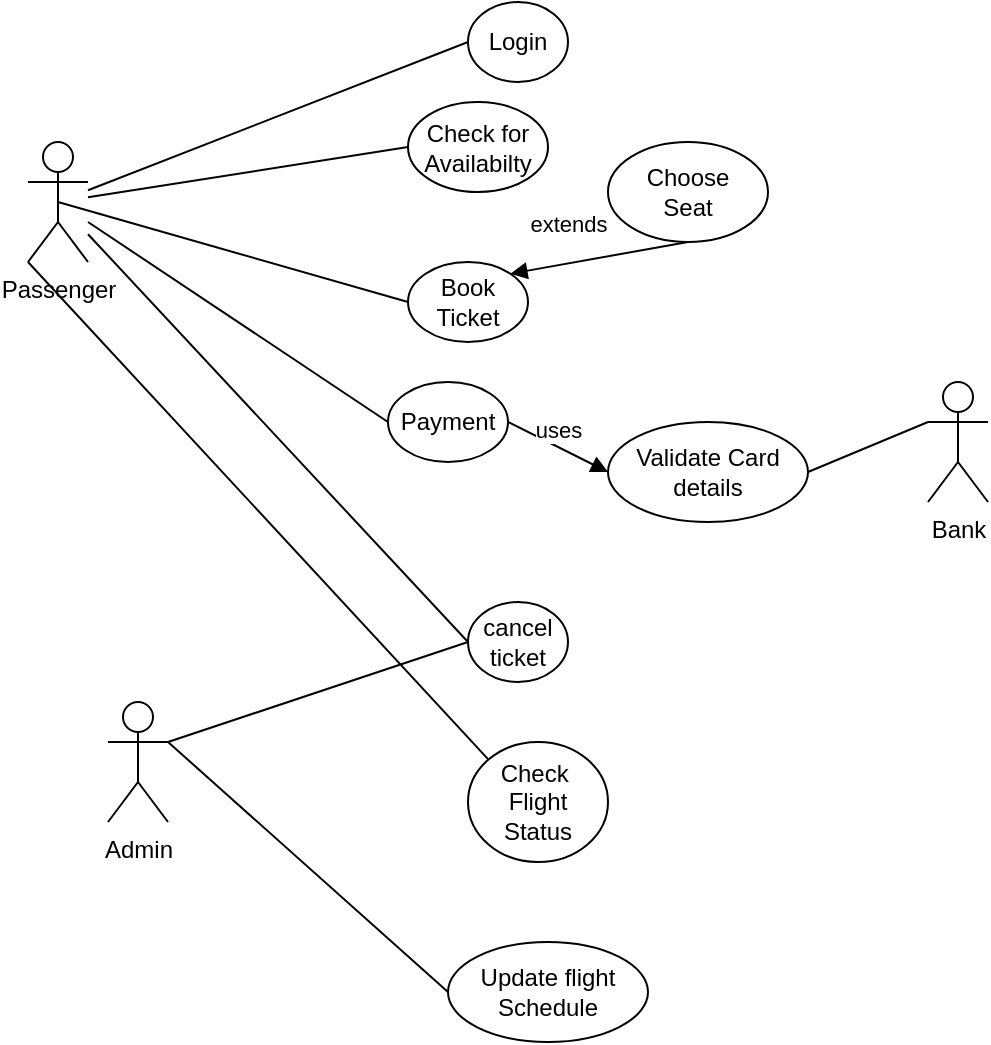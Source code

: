 <mxfile version="12.8.5" pages="5"><diagram id="vde7Nlgvcj9CrM9kPXVV" name="use case"><mxGraphModel dx="1422" dy="794" grid="1" gridSize="10" guides="1" tooltips="1" connect="1" arrows="1" fold="1" page="1" pageScale="1" pageWidth="827" pageHeight="1169" math="0" shadow="0"><root><mxCell id="0"/><mxCell id="1" parent="0"/><mxCell id="q8dJr0uTLW7cSnEn_ntM-1" value="Admin&lt;br&gt;" style="shape=umlActor;verticalLabelPosition=bottom;labelBackgroundColor=#ffffff;verticalAlign=top;html=1;outlineConnect=0;" vertex="1" parent="1"><mxGeometry x="110" y="500" width="30" height="60" as="geometry"/></mxCell><mxCell id="q8dJr0uTLW7cSnEn_ntM-2" value="Passenger" style="shape=umlActor;verticalLabelPosition=bottom;labelBackgroundColor=#ffffff;verticalAlign=top;html=1;outlineConnect=0;" vertex="1" parent="1"><mxGeometry x="70" y="220" width="30" height="60" as="geometry"/></mxCell><mxCell id="q8dJr0uTLW7cSnEn_ntM-3" value="Bank&lt;br&gt;" style="shape=umlActor;verticalLabelPosition=bottom;labelBackgroundColor=#ffffff;verticalAlign=top;html=1;outlineConnect=0;" vertex="1" parent="1"><mxGeometry x="520" y="340" width="30" height="60" as="geometry"/></mxCell><mxCell id="q8dJr0uTLW7cSnEn_ntM-10" value="Check for&lt;br&gt;Availabilty" style="ellipse;whiteSpace=wrap;html=1;" vertex="1" parent="1"><mxGeometry x="260" y="200" width="70" height="45" as="geometry"/></mxCell><mxCell id="q8dJr0uTLW7cSnEn_ntM-11" value="Login" style="ellipse;whiteSpace=wrap;html=1;" vertex="1" parent="1"><mxGeometry x="290" y="150" width="50" height="40" as="geometry"/></mxCell><mxCell id="q8dJr0uTLW7cSnEn_ntM-12" value="Book&lt;br&gt;Ticket" style="ellipse;whiteSpace=wrap;html=1;" vertex="1" parent="1"><mxGeometry x="260" y="280" width="60" height="40" as="geometry"/></mxCell><mxCell id="q8dJr0uTLW7cSnEn_ntM-13" value="Choose&lt;br&gt;Seat" style="ellipse;whiteSpace=wrap;html=1;" vertex="1" parent="1"><mxGeometry x="360" y="220" width="80" height="50" as="geometry"/></mxCell><mxCell id="q8dJr0uTLW7cSnEn_ntM-14" value="Payment" style="ellipse;whiteSpace=wrap;html=1;" vertex="1" parent="1"><mxGeometry x="250" y="340" width="60" height="40" as="geometry"/></mxCell><mxCell id="q8dJr0uTLW7cSnEn_ntM-15" value="Validate Card&lt;br&gt;details" style="ellipse;whiteSpace=wrap;html=1;" vertex="1" parent="1"><mxGeometry x="360" y="360" width="100" height="50" as="geometry"/></mxCell><mxCell id="q8dJr0uTLW7cSnEn_ntM-16" value="&lt;span style=&quot;white-space: normal&quot;&gt;cancel&lt;/span&gt;&lt;br style=&quot;white-space: normal&quot;&gt;&lt;span style=&quot;white-space: normal&quot;&gt;ticket&lt;/span&gt;" style="ellipse;whiteSpace=wrap;html=1;" vertex="1" parent="1"><mxGeometry x="290" y="450" width="50" height="40" as="geometry"/></mxCell><mxCell id="q8dJr0uTLW7cSnEn_ntM-17" value="Check&amp;nbsp;&lt;br&gt;Flight&lt;br&gt;Status" style="ellipse;whiteSpace=wrap;html=1;" vertex="1" parent="1"><mxGeometry x="290" y="520" width="70" height="60" as="geometry"/></mxCell><mxCell id="q8dJr0uTLW7cSnEn_ntM-18" value="Update flight&lt;br&gt;Schedule" style="ellipse;whiteSpace=wrap;html=1;" vertex="1" parent="1"><mxGeometry x="280" y="620" width="100" height="50" as="geometry"/></mxCell><mxCell id="q8dJr0uTLW7cSnEn_ntM-23" value="" style="endArrow=none;html=1;entryX=0;entryY=0.5;entryDx=0;entryDy=0;" edge="1" parent="1" source="q8dJr0uTLW7cSnEn_ntM-2" target="q8dJr0uTLW7cSnEn_ntM-11"><mxGeometry width="50" height="50" relative="1" as="geometry"><mxPoint x="320" y="460" as="sourcePoint"/><mxPoint x="370" y="410" as="targetPoint"/></mxGeometry></mxCell><mxCell id="q8dJr0uTLW7cSnEn_ntM-24" value="" style="endArrow=none;html=1;entryX=0;entryY=0.5;entryDx=0;entryDy=0;" edge="1" parent="1" source="q8dJr0uTLW7cSnEn_ntM-2" target="q8dJr0uTLW7cSnEn_ntM-10"><mxGeometry width="50" height="50" relative="1" as="geometry"><mxPoint x="170" y="215.345" as="sourcePoint"/><mxPoint x="300.0" y="175" as="targetPoint"/></mxGeometry></mxCell><mxCell id="q8dJr0uTLW7cSnEn_ntM-25" value="" style="endArrow=none;html=1;entryX=0;entryY=0.5;entryDx=0;entryDy=0;exitX=0.5;exitY=0.5;exitDx=0;exitDy=0;exitPerimeter=0;" edge="1" parent="1" source="q8dJr0uTLW7cSnEn_ntM-2" target="q8dJr0uTLW7cSnEn_ntM-12"><mxGeometry width="50" height="50" relative="1" as="geometry"><mxPoint x="180" y="225.345" as="sourcePoint"/><mxPoint x="310.0" y="185" as="targetPoint"/></mxGeometry></mxCell><mxCell id="q8dJr0uTLW7cSnEn_ntM-26" value="" style="endArrow=none;html=1;entryX=0;entryY=0.5;entryDx=0;entryDy=0;" edge="1" parent="1" source="q8dJr0uTLW7cSnEn_ntM-2" target="q8dJr0uTLW7cSnEn_ntM-14"><mxGeometry width="50" height="50" relative="1" as="geometry"><mxPoint x="190" y="235.345" as="sourcePoint"/><mxPoint x="320.0" y="195" as="targetPoint"/></mxGeometry></mxCell><mxCell id="q8dJr0uTLW7cSnEn_ntM-27" value="" style="endArrow=none;html=1;entryX=0;entryY=0.5;entryDx=0;entryDy=0;" edge="1" parent="1" source="q8dJr0uTLW7cSnEn_ntM-2" target="q8dJr0uTLW7cSnEn_ntM-16"><mxGeometry width="50" height="50" relative="1" as="geometry"><mxPoint x="200" y="245.345" as="sourcePoint"/><mxPoint x="330.0" y="205" as="targetPoint"/></mxGeometry></mxCell><mxCell id="q8dJr0uTLW7cSnEn_ntM-28" value="" style="endArrow=none;html=1;entryX=0;entryY=0;entryDx=0;entryDy=0;exitX=0;exitY=1;exitDx=0;exitDy=0;exitPerimeter=0;" edge="1" parent="1" source="q8dJr0uTLW7cSnEn_ntM-2" target="q8dJr0uTLW7cSnEn_ntM-17"><mxGeometry width="50" height="50" relative="1" as="geometry"><mxPoint x="210" y="255.345" as="sourcePoint"/><mxPoint x="340.0" y="215" as="targetPoint"/></mxGeometry></mxCell><mxCell id="q8dJr0uTLW7cSnEn_ntM-29" value="" style="endArrow=none;html=1;entryX=0;entryY=0.5;entryDx=0;entryDy=0;exitX=1;exitY=0.333;exitDx=0;exitDy=0;exitPerimeter=0;" edge="1" parent="1" source="q8dJr0uTLW7cSnEn_ntM-1" target="q8dJr0uTLW7cSnEn_ntM-18"><mxGeometry width="50" height="50" relative="1" as="geometry"><mxPoint x="220" y="265.345" as="sourcePoint"/><mxPoint x="350.0" y="225" as="targetPoint"/></mxGeometry></mxCell><mxCell id="q8dJr0uTLW7cSnEn_ntM-30" value="" style="endArrow=none;html=1;entryX=0;entryY=0.5;entryDx=0;entryDy=0;" edge="1" parent="1" target="q8dJr0uTLW7cSnEn_ntM-16"><mxGeometry width="50" height="50" relative="1" as="geometry"><mxPoint x="140" y="520" as="sourcePoint"/><mxPoint x="360.0" y="235" as="targetPoint"/></mxGeometry></mxCell><mxCell id="q8dJr0uTLW7cSnEn_ntM-31" value="" style="endArrow=none;html=1;entryX=0;entryY=0.333;entryDx=0;entryDy=0;entryPerimeter=0;exitX=1;exitY=0.5;exitDx=0;exitDy=0;" edge="1" parent="1" source="q8dJr0uTLW7cSnEn_ntM-15" target="q8dJr0uTLW7cSnEn_ntM-3"><mxGeometry width="50" height="50" relative="1" as="geometry"><mxPoint x="240" y="285.345" as="sourcePoint"/><mxPoint x="370.0" y="245" as="targetPoint"/></mxGeometry></mxCell><mxCell id="q8dJr0uTLW7cSnEn_ntM-32" value="extends" style="html=1;verticalAlign=bottom;endArrow=block;exitX=0.5;exitY=1;exitDx=0;exitDy=0;entryX=1;entryY=0;entryDx=0;entryDy=0;" edge="1" parent="1" source="q8dJr0uTLW7cSnEn_ntM-13" target="q8dJr0uTLW7cSnEn_ntM-12"><mxGeometry x="0.31" y="-11" width="80" relative="1" as="geometry"><mxPoint x="310" y="450" as="sourcePoint"/><mxPoint x="390" y="450" as="targetPoint"/><mxPoint as="offset"/></mxGeometry></mxCell><mxCell id="q8dJr0uTLW7cSnEn_ntM-33" value="uses" style="html=1;verticalAlign=bottom;endArrow=block;entryX=0;entryY=0.5;entryDx=0;entryDy=0;exitX=1;exitY=0.5;exitDx=0;exitDy=0;" edge="1" parent="1" source="q8dJr0uTLW7cSnEn_ntM-14" target="q8dJr0uTLW7cSnEn_ntM-15"><mxGeometry width="80" relative="1" as="geometry"><mxPoint x="360" y="320" as="sourcePoint"/><mxPoint x="440" y="320" as="targetPoint"/></mxGeometry></mxCell></root></mxGraphModel></diagram><diagram id="KHR-H6goeFrZRfLKYz6E" name="Class Diagram"><mxGraphModel dx="2370" dy="1242" grid="1" gridSize="10" guides="1" tooltips="1" connect="1" arrows="1" fold="1" page="1" pageScale="1" pageWidth="827" pageHeight="1169" math="0" shadow="0"><root><mxCell id="iqCXWGFQR3FSgpsSQY7Y-0"/><mxCell id="iqCXWGFQR3FSgpsSQY7Y-1" parent="iqCXWGFQR3FSgpsSQY7Y-0"/><mxCell id="iqCXWGFQR3FSgpsSQY7Y-38" value="Customer" style="swimlane;fontStyle=1;align=center;verticalAlign=top;childLayout=stackLayout;horizontal=1;startSize=26;horizontalStack=0;resizeParent=1;resizeParentMax=0;resizeLast=0;collapsible=1;marginBottom=0;" vertex="1" parent="iqCXWGFQR3FSgpsSQY7Y-1"><mxGeometry x="70" y="100" width="160" height="168" as="geometry"/></mxCell><mxCell id="iqCXWGFQR3FSgpsSQY7Y-39" value="+email&#10;+name&#10;+address&#10;+telepohone" style="text;strokeColor=none;fillColor=none;align=left;verticalAlign=top;spacingLeft=4;spacingRight=4;overflow=hidden;rotatable=0;points=[[0,0.5],[1,0.5]];portConstraint=eastwest;" vertex="1" parent="iqCXWGFQR3FSgpsSQY7Y-38"><mxGeometry y="26" width="160" height="64" as="geometry"/></mxCell><mxCell id="iqCXWGFQR3FSgpsSQY7Y-40" value="" style="line;strokeWidth=1;fillColor=none;align=left;verticalAlign=middle;spacingTop=-1;spacingLeft=3;spacingRight=3;rotatable=0;labelPosition=right;points=[];portConstraint=eastwest;" vertex="1" parent="iqCXWGFQR3FSgpsSQY7Y-38"><mxGeometry y="90" width="160" height="8" as="geometry"/></mxCell><mxCell id="iqCXWGFQR3FSgpsSQY7Y-41" value="+addnew()&#10;+edit()&#10;+update()&#10;+delete()" style="text;strokeColor=none;fillColor=none;align=left;verticalAlign=top;spacingLeft=4;spacingRight=4;overflow=hidden;rotatable=0;points=[[0,0.5],[1,0.5]];portConstraint=eastwest;" vertex="1" parent="iqCXWGFQR3FSgpsSQY7Y-38"><mxGeometry y="98" width="160" height="70" as="geometry"/></mxCell><mxCell id="iqCXWGFQR3FSgpsSQY7Y-42" value="Order" style="swimlane;fontStyle=1;align=center;verticalAlign=top;childLayout=stackLayout;horizontal=1;startSize=26;horizontalStack=0;resizeParent=1;resizeParentMax=0;resizeLast=0;collapsible=1;marginBottom=0;" vertex="1" parent="iqCXWGFQR3FSgpsSQY7Y-1"><mxGeometry x="334" y="100" width="160" height="200" as="geometry"/></mxCell><mxCell id="iqCXWGFQR3FSgpsSQY7Y-43" value="+number&#10;+price&#10;+state&#10;+created&#10;+payment&#10;+paymentMade&#10;+billingAddress" style="text;strokeColor=none;fillColor=none;align=left;verticalAlign=top;spacingLeft=4;spacingRight=4;overflow=hidden;rotatable=0;points=[[0,0.5],[1,0.5]];portConstraint=eastwest;" vertex="1" parent="iqCXWGFQR3FSgpsSQY7Y-42"><mxGeometry y="26" width="160" height="104" as="geometry"/></mxCell><mxCell id="iqCXWGFQR3FSgpsSQY7Y-44" value="" style="line;strokeWidth=1;fillColor=none;align=left;verticalAlign=middle;spacingTop=-1;spacingLeft=3;spacingRight=3;rotatable=0;labelPosition=right;points=[];portConstraint=eastwest;" vertex="1" parent="iqCXWGFQR3FSgpsSQY7Y-42"><mxGeometry y="130" width="160" height="8" as="geometry"/></mxCell><mxCell id="iqCXWGFQR3FSgpsSQY7Y-45" value="+Order(customer)&#10;+setState(state)&#10;+getPrice()" style="text;strokeColor=none;fillColor=none;align=left;verticalAlign=top;spacingLeft=4;spacingRight=4;overflow=hidden;rotatable=0;points=[[0,0.5],[1,0.5]];portConstraint=eastwest;" vertex="1" parent="iqCXWGFQR3FSgpsSQY7Y-42"><mxGeometry y="138" width="160" height="62" as="geometry"/></mxCell><mxCell id="iqCXWGFQR3FSgpsSQY7Y-46" value="Passenger" style="swimlane;fontStyle=1;align=center;verticalAlign=top;childLayout=stackLayout;horizontal=1;startSize=26;horizontalStack=0;resizeParent=1;resizeParentMax=0;resizeLast=0;collapsible=1;marginBottom=0;" vertex="1" parent="iqCXWGFQR3FSgpsSQY7Y-1"><mxGeometry x="600" y="110" width="160" height="180" as="geometry"/></mxCell><mxCell id="iqCXWGFQR3FSgpsSQY7Y-47" value="+name&#10;+insurance&#10;+luggage&#10;+extraLuggage&#10;+prioriryBoarding" style="text;strokeColor=none;fillColor=none;align=left;verticalAlign=top;spacingLeft=4;spacingRight=4;overflow=hidden;rotatable=0;points=[[0,0.5],[1,0.5]];portConstraint=eastwest;" vertex="1" parent="iqCXWGFQR3FSgpsSQY7Y-46"><mxGeometry y="26" width="160" height="74" as="geometry"/></mxCell><mxCell id="iqCXWGFQR3FSgpsSQY7Y-48" value="" style="line;strokeWidth=1;fillColor=none;align=left;verticalAlign=middle;spacingTop=-1;spacingLeft=3;spacingRight=3;rotatable=0;labelPosition=right;points=[];portConstraint=eastwest;" vertex="1" parent="iqCXWGFQR3FSgpsSQY7Y-46"><mxGeometry y="100" width="160" height="8" as="geometry"/></mxCell><mxCell id="iqCXWGFQR3FSgpsSQY7Y-49" value="+get()&#10;+edit()&#10;+update()&#10;+delete()" style="text;strokeColor=none;fillColor=none;align=left;verticalAlign=top;spacingLeft=4;spacingRight=4;overflow=hidden;rotatable=0;points=[[0,0.5],[1,0.5]];portConstraint=eastwest;" vertex="1" parent="iqCXWGFQR3FSgpsSQY7Y-46"><mxGeometry y="108" width="160" height="72" as="geometry"/></mxCell><mxCell id="iqCXWGFQR3FSgpsSQY7Y-50" value="OrderFlight" style="swimlane;fontStyle=1;align=center;verticalAlign=top;childLayout=stackLayout;horizontal=1;startSize=26;horizontalStack=0;resizeParent=1;resizeParentMax=0;resizeLast=0;collapsible=1;marginBottom=0;" vertex="1" parent="iqCXWGFQR3FSgpsSQY7Y-1"><mxGeometry x="334" y="370" width="160" height="130" as="geometry"/></mxCell><mxCell id="iqCXWGFQR3FSgpsSQY7Y-51" value="+flights" style="text;strokeColor=none;fillColor=none;align=left;verticalAlign=top;spacingLeft=4;spacingRight=4;overflow=hidden;rotatable=0;points=[[0,0.5],[1,0.5]];portConstraint=eastwest;" vertex="1" parent="iqCXWGFQR3FSgpsSQY7Y-50"><mxGeometry y="26" width="160" height="26" as="geometry"/></mxCell><mxCell id="iqCXWGFQR3FSgpsSQY7Y-52" value="" style="line;strokeWidth=1;fillColor=none;align=left;verticalAlign=middle;spacingTop=-1;spacingLeft=3;spacingRight=3;rotatable=0;labelPosition=right;points=[];portConstraint=eastwest;" vertex="1" parent="iqCXWGFQR3FSgpsSQY7Y-50"><mxGeometry y="52" width="160" height="8" as="geometry"/></mxCell><mxCell id="iqCXWGFQR3FSgpsSQY7Y-53" value="+addPassenger()&#10;+removePassenger()&#10;+getPrice(Passenger)&#10;+getFlights()" style="text;strokeColor=none;fillColor=none;align=left;verticalAlign=top;spacingLeft=4;spacingRight=4;overflow=hidden;rotatable=0;points=[[0,0.5],[1,0.5]];portConstraint=eastwest;" vertex="1" parent="iqCXWGFQR3FSgpsSQY7Y-50"><mxGeometry y="60" width="160" height="70" as="geometry"/></mxCell><mxCell id="iqCXWGFQR3FSgpsSQY7Y-54" value="ScheduledFlight" style="swimlane;fontStyle=1;align=center;verticalAlign=top;childLayout=stackLayout;horizontal=1;startSize=26;horizontalStack=0;resizeParent=1;resizeParentMax=0;resizeLast=0;collapsible=1;marginBottom=0;" vertex="1" parent="iqCXWGFQR3FSgpsSQY7Y-1"><mxGeometry x="334" y="560" width="190" height="170" as="geometry"/></mxCell><mxCell id="iqCXWGFQR3FSgpsSQY7Y-55" value="+schedulesData&#10;+capacity&#10;+passengers&#10;+currentPrice" style="text;strokeColor=none;fillColor=none;align=left;verticalAlign=top;spacingLeft=4;spacingRight=4;overflow=hidden;rotatable=0;points=[[0,0.5],[1,0.5]];portConstraint=eastwest;" vertex="1" parent="iqCXWGFQR3FSgpsSQY7Y-54"><mxGeometry y="26" width="190" height="74" as="geometry"/></mxCell><mxCell id="iqCXWGFQR3FSgpsSQY7Y-56" value="" style="line;strokeWidth=1;fillColor=none;align=left;verticalAlign=middle;spacingTop=-1;spacingLeft=3;spacingRight=3;rotatable=0;labelPosition=right;points=[];portConstraint=eastwest;" vertex="1" parent="iqCXWGFQR3FSgpsSQY7Y-54"><mxGeometry y="100" width="190" height="8" as="geometry"/></mxCell><mxCell id="iqCXWGFQR3FSgpsSQY7Y-57" value="+addPassenger(passenger)&#10;+removePasssenger(passenger)&#10;+getCurrentPrice()" style="text;strokeColor=none;fillColor=none;align=left;verticalAlign=top;spacingLeft=4;spacingRight=4;overflow=hidden;rotatable=0;points=[[0,0.5],[1,0.5]];portConstraint=eastwest;" vertex="1" parent="iqCXWGFQR3FSgpsSQY7Y-54"><mxGeometry y="108" width="190" height="62" as="geometry"/></mxCell><mxCell id="iqCXWGFQR3FSgpsSQY7Y-58" value="Flight" style="swimlane;fontStyle=1;align=center;verticalAlign=top;childLayout=stackLayout;horizontal=1;startSize=26;horizontalStack=0;resizeParent=1;resizeParentMax=0;resizeLast=0;collapsible=1;marginBottom=0;" vertex="1" parent="iqCXWGFQR3FSgpsSQY7Y-1"><mxGeometry x="340" y="780" width="160" height="160" as="geometry"/></mxCell><mxCell id="iqCXWGFQR3FSgpsSQY7Y-59" value="+number&#10;+departure&#10;+arrival&#10;+nominalPrice" style="text;strokeColor=none;fillColor=none;align=left;verticalAlign=top;spacingLeft=4;spacingRight=4;overflow=hidden;rotatable=0;points=[[0,0.5],[1,0.5]];portConstraint=eastwest;" vertex="1" parent="iqCXWGFQR3FSgpsSQY7Y-58"><mxGeometry y="26" width="160" height="74" as="geometry"/></mxCell><mxCell id="iqCXWGFQR3FSgpsSQY7Y-60" value="" style="line;strokeWidth=1;fillColor=none;align=left;verticalAlign=middle;spacingTop=-1;spacingLeft=3;spacingRight=3;rotatable=0;labelPosition=right;points=[];portConstraint=eastwest;" vertex="1" parent="iqCXWGFQR3FSgpsSQY7Y-58"><mxGeometry y="100" width="160" height="8" as="geometry"/></mxCell><mxCell id="iqCXWGFQR3FSgpsSQY7Y-61" value="+getArrivalAirport()&#10;+getDepartureairport()&#10;+getAirportFees()" style="text;strokeColor=none;fillColor=none;align=left;verticalAlign=top;spacingLeft=4;spacingRight=4;overflow=hidden;rotatable=0;points=[[0,0.5],[1,0.5]];portConstraint=eastwest;" vertex="1" parent="iqCXWGFQR3FSgpsSQY7Y-58"><mxGeometry y="108" width="160" height="52" as="geometry"/></mxCell><mxCell id="iqCXWGFQR3FSgpsSQY7Y-62" value="Schedule" style="swimlane;fontStyle=1;align=center;verticalAlign=top;childLayout=stackLayout;horizontal=1;startSize=26;horizontalStack=0;resizeParent=1;resizeParentMax=0;resizeLast=0;collapsible=1;marginBottom=0;" vertex="1" parent="iqCXWGFQR3FSgpsSQY7Y-1"><mxGeometry x="630" y="557" width="160" height="90" as="geometry"/></mxCell><mxCell id="iqCXWGFQR3FSgpsSQY7Y-64" value="" style="line;strokeWidth=1;fillColor=none;align=left;verticalAlign=middle;spacingTop=-1;spacingLeft=3;spacingRight=3;rotatable=0;labelPosition=right;points=[];portConstraint=eastwest;" vertex="1" parent="iqCXWGFQR3FSgpsSQY7Y-62"><mxGeometry y="26" width="160" height="8" as="geometry"/></mxCell><mxCell id="iqCXWGFQR3FSgpsSQY7Y-65" value="+addFlight(flight,date)&#10;+removeFlight()&#10;+searchFlights(filter)" style="text;strokeColor=none;fillColor=none;align=left;verticalAlign=top;spacingLeft=4;spacingRight=4;overflow=hidden;rotatable=0;points=[[0,0.5],[1,0.5]];portConstraint=eastwest;" vertex="1" parent="iqCXWGFQR3FSgpsSQY7Y-62"><mxGeometry y="34" width="160" height="56" as="geometry"/></mxCell><mxCell id="iqCXWGFQR3FSgpsSQY7Y-66" value="Airport" style="swimlane;fontStyle=1;align=center;verticalAlign=top;childLayout=stackLayout;horizontal=1;startSize=26;horizontalStack=0;resizeParent=1;resizeParentMax=0;resizeLast=0;collapsible=1;marginBottom=0;" vertex="1" parent="iqCXWGFQR3FSgpsSQY7Y-1"><mxGeometry x="620" y="780" width="160" height="114" as="geometry"/></mxCell><mxCell id="iqCXWGFQR3FSgpsSQY7Y-67" value="+name&#10;+code&#10;+location" style="text;strokeColor=none;fillColor=none;align=left;verticalAlign=top;spacingLeft=4;spacingRight=4;overflow=hidden;rotatable=0;points=[[0,0.5],[1,0.5]];portConstraint=eastwest;" vertex="1" parent="iqCXWGFQR3FSgpsSQY7Y-66"><mxGeometry y="26" width="160" height="54" as="geometry"/></mxCell><mxCell id="iqCXWGFQR3FSgpsSQY7Y-68" value="" style="line;strokeWidth=1;fillColor=none;align=left;verticalAlign=middle;spacingTop=-1;spacingLeft=3;spacingRight=3;rotatable=0;labelPosition=right;points=[];portConstraint=eastwest;" vertex="1" parent="iqCXWGFQR3FSgpsSQY7Y-66"><mxGeometry y="80" width="160" height="8" as="geometry"/></mxCell><mxCell id="iqCXWGFQR3FSgpsSQY7Y-69" value="+getFeesPrice()" style="text;strokeColor=none;fillColor=none;align=left;verticalAlign=top;spacingLeft=4;spacingRight=4;overflow=hidden;rotatable=0;points=[[0,0.5],[1,0.5]];portConstraint=eastwest;" vertex="1" parent="iqCXWGFQR3FSgpsSQY7Y-66"><mxGeometry y="88" width="160" height="26" as="geometry"/></mxCell><mxCell id="iqCXWGFQR3FSgpsSQY7Y-70" value="" style="endArrow=none;html=1;exitX=0.5;exitY=0;exitDx=0;exitDy=0;entryX=0.503;entryY=0.987;entryDx=0;entryDy=0;entryPerimeter=0;" edge="1" parent="iqCXWGFQR3FSgpsSQY7Y-1" source="iqCXWGFQR3FSgpsSQY7Y-50" target="iqCXWGFQR3FSgpsSQY7Y-45"><mxGeometry width="50" height="50" relative="1" as="geometry"><mxPoint x="380" y="350" as="sourcePoint"/><mxPoint x="430" y="300" as="targetPoint"/></mxGeometry></mxCell><mxCell id="iqCXWGFQR3FSgpsSQY7Y-72" value="" style="endArrow=none;html=1;edgeStyle=orthogonalEdgeStyle;" edge="1" parent="iqCXWGFQR3FSgpsSQY7Y-1"><mxGeometry relative="1" as="geometry"><mxPoint x="230" y="190" as="sourcePoint"/><mxPoint x="330" y="190" as="targetPoint"/></mxGeometry></mxCell><mxCell id="iqCXWGFQR3FSgpsSQY7Y-73" value="0...1" style="resizable=0;html=1;align=left;verticalAlign=bottom;labelBackgroundColor=#ffffff;fontSize=10;" connectable="0" vertex="1" parent="iqCXWGFQR3FSgpsSQY7Y-72"><mxGeometry x="-1" relative="1" as="geometry"/></mxCell><mxCell id="iqCXWGFQR3FSgpsSQY7Y-74" value="1..*" style="resizable=0;html=1;align=right;verticalAlign=bottom;labelBackgroundColor=#ffffff;fontSize=10;" connectable="0" vertex="1" parent="iqCXWGFQR3FSgpsSQY7Y-72"><mxGeometry x="1" relative="1" as="geometry"/></mxCell><mxCell id="iqCXWGFQR3FSgpsSQY7Y-75" value="" style="endArrow=none;html=1;edgeStyle=orthogonalEdgeStyle;" edge="1" parent="iqCXWGFQR3FSgpsSQY7Y-1"><mxGeometry relative="1" as="geometry"><mxPoint x="494" y="199.71" as="sourcePoint"/><mxPoint x="594" y="199.71" as="targetPoint"/></mxGeometry></mxCell><mxCell id="iqCXWGFQR3FSgpsSQY7Y-76" value="0...1" style="resizable=0;html=1;align=left;verticalAlign=bottom;labelBackgroundColor=#ffffff;fontSize=10;" connectable="0" vertex="1" parent="iqCXWGFQR3FSgpsSQY7Y-75"><mxGeometry x="-1" relative="1" as="geometry"/></mxCell><mxCell id="iqCXWGFQR3FSgpsSQY7Y-77" value="1..*" style="resizable=0;html=1;align=right;verticalAlign=bottom;labelBackgroundColor=#ffffff;fontSize=10;" connectable="0" vertex="1" parent="iqCXWGFQR3FSgpsSQY7Y-75"><mxGeometry x="1" relative="1" as="geometry"/></mxCell><mxCell id="iqCXWGFQR3FSgpsSQY7Y-78" value="" style="endArrow=none;html=1;edgeStyle=orthogonalEdgeStyle;exitX=0.508;exitY=1.004;exitDx=0;exitDy=0;exitPerimeter=0;entryX=0.431;entryY=-0.018;entryDx=0;entryDy=0;entryPerimeter=0;" edge="1" parent="iqCXWGFQR3FSgpsSQY7Y-1" source="iqCXWGFQR3FSgpsSQY7Y-53" target="iqCXWGFQR3FSgpsSQY7Y-54"><mxGeometry relative="1" as="geometry"><mxPoint x="300" y="520" as="sourcePoint"/><mxPoint x="400" y="520" as="targetPoint"/></mxGeometry></mxCell><mxCell id="iqCXWGFQR3FSgpsSQY7Y-79" value="0...1" style="resizable=0;html=1;align=left;verticalAlign=bottom;labelBackgroundColor=#ffffff;fontSize=10;" connectable="0" vertex="1" parent="iqCXWGFQR3FSgpsSQY7Y-78"><mxGeometry x="-1" relative="1" as="geometry"><mxPoint x="-1.28" y="59.72" as="offset"/></mxGeometry></mxCell><mxCell id="iqCXWGFQR3FSgpsSQY7Y-80" value="1..*" style="resizable=0;html=1;align=right;verticalAlign=bottom;labelBackgroundColor=#ffffff;fontSize=10;" connectable="0" vertex="1" parent="iqCXWGFQR3FSgpsSQY7Y-78"><mxGeometry x="1" relative="1" as="geometry"><mxPoint x="-1.89" y="-36.79" as="offset"/></mxGeometry></mxCell><mxCell id="iqCXWGFQR3FSgpsSQY7Y-81" value="" style="endArrow=none;html=1;edgeStyle=orthogonalEdgeStyle;" edge="1" parent="iqCXWGFQR3FSgpsSQY7Y-1"><mxGeometry relative="1" as="geometry"><mxPoint x="524" y="620" as="sourcePoint"/><mxPoint x="624" y="620" as="targetPoint"/></mxGeometry></mxCell><mxCell id="iqCXWGFQR3FSgpsSQY7Y-82" value="0...1" style="resizable=0;html=1;align=left;verticalAlign=bottom;labelBackgroundColor=#ffffff;fontSize=10;" connectable="0" vertex="1" parent="iqCXWGFQR3FSgpsSQY7Y-81"><mxGeometry x="-1" relative="1" as="geometry"/></mxCell><mxCell id="iqCXWGFQR3FSgpsSQY7Y-83" value="1..*" style="resizable=0;html=1;align=right;verticalAlign=bottom;labelBackgroundColor=#ffffff;fontSize=10;" connectable="0" vertex="1" parent="iqCXWGFQR3FSgpsSQY7Y-81"><mxGeometry x="1" relative="1" as="geometry"/></mxCell><mxCell id="iqCXWGFQR3FSgpsSQY7Y-84" value="" style="endArrow=none;html=1;edgeStyle=orthogonalEdgeStyle;entryX=0.003;entryY=0.571;entryDx=0;entryDy=0;entryPerimeter=0;" edge="1" parent="iqCXWGFQR3FSgpsSQY7Y-1" target="iqCXWGFQR3FSgpsSQY7Y-67"><mxGeometry relative="1" as="geometry"><mxPoint x="500" y="836.71" as="sourcePoint"/><mxPoint x="600" y="836.71" as="targetPoint"/></mxGeometry></mxCell><mxCell id="iqCXWGFQR3FSgpsSQY7Y-85" value="0...1" style="resizable=0;html=1;align=left;verticalAlign=bottom;labelBackgroundColor=#ffffff;fontSize=10;" connectable="0" vertex="1" parent="iqCXWGFQR3FSgpsSQY7Y-84"><mxGeometry x="-1" relative="1" as="geometry"/></mxCell><mxCell id="iqCXWGFQR3FSgpsSQY7Y-86" value="2..*" style="resizable=0;html=1;align=right;verticalAlign=bottom;labelBackgroundColor=#ffffff;fontSize=10;" connectable="0" vertex="1" parent="iqCXWGFQR3FSgpsSQY7Y-84"><mxGeometry x="1" relative="1" as="geometry"/></mxCell></root></mxGraphModel></diagram><diagram id="b3VMfc8NcpRLExzqEw2z" name="Activity diagram"><mxGraphModel dx="3555" dy="1985" grid="1" gridSize="10" guides="1" tooltips="1" connect="1" arrows="1" fold="1" page="1" pageScale="1" pageWidth="827" pageHeight="1169" math="0" shadow="0"><root><mxCell id="kEgfyCUGXACnkvIziLw2-0"/><mxCell id="kEgfyCUGXACnkvIziLw2-1" parent="kEgfyCUGXACnkvIziLw2-0"/><mxCell id="RehJnXn53Q7NYQQH_2LZ-0" value="st" style="ellipse;html=1;shape=startState;fillColor=#000000;strokeColor=#ff0000;" vertex="1" parent="kEgfyCUGXACnkvIziLw2-1"><mxGeometry x="380" y="120" width="30" height="30" as="geometry"/></mxCell><mxCell id="RehJnXn53Q7NYQQH_2LZ-1" value="" style="edgeStyle=orthogonalEdgeStyle;html=1;verticalAlign=bottom;endArrow=open;endSize=8;strokeColor=#ff0000;" edge="1" source="RehJnXn53Q7NYQQH_2LZ-0" parent="kEgfyCUGXACnkvIziLw2-1" target="RehJnXn53Q7NYQQH_2LZ-2"><mxGeometry relative="1" as="geometry"><mxPoint x="395" y="230" as="targetPoint"/></mxGeometry></mxCell><mxCell id="RehJnXn53Q7NYQQH_2LZ-2" value="Login to the Airline&lt;br&gt;Reservation System" style="rounded=1;whiteSpace=wrap;html=1;" vertex="1" parent="kEgfyCUGXACnkvIziLw2-1"><mxGeometry x="335" y="200" width="120" height="60" as="geometry"/></mxCell><mxCell id="RehJnXn53Q7NYQQH_2LZ-3" value="Check User Level and&lt;br&gt;Permissions" style="rounded=1;whiteSpace=wrap;html=1;" vertex="1" parent="kEgfyCUGXACnkvIziLw2-1"><mxGeometry x="335" y="280" width="120" height="60" as="geometry"/></mxCell><mxCell id="RehJnXn53Q7NYQQH_2LZ-4" value="" style="endArrow=classic;html=1;" edge="1" parent="kEgfyCUGXACnkvIziLw2-1" source="RehJnXn53Q7NYQQH_2LZ-2" target="RehJnXn53Q7NYQQH_2LZ-3"><mxGeometry width="50" height="50" relative="1" as="geometry"><mxPoint x="370" y="310" as="sourcePoint"/><mxPoint x="420" y="260" as="targetPoint"/><Array as="points"/></mxGeometry></mxCell><mxCell id="RehJnXn53Q7NYQQH_2LZ-5" value="Check&lt;br&gt;Persmission" style="rhombus;whiteSpace=wrap;html=1;" vertex="1" parent="kEgfyCUGXACnkvIziLw2-1"><mxGeometry x="40" y="460" width="80" height="80" as="geometry"/></mxCell><mxCell id="RehJnXn53Q7NYQQH_2LZ-6" value="&lt;span style=&quot;white-space: normal&quot;&gt;Check&lt;/span&gt;&lt;br style=&quot;white-space: normal&quot;&gt;&lt;span style=&quot;white-space: normal&quot;&gt;Persmission&lt;/span&gt;" style="rhombus;whiteSpace=wrap;html=1;" vertex="1" parent="kEgfyCUGXACnkvIziLw2-1"><mxGeometry x="200" y="460" width="80" height="80" as="geometry"/></mxCell><mxCell id="RehJnXn53Q7NYQQH_2LZ-7" value="&lt;span style=&quot;white-space: normal&quot;&gt;Check&lt;/span&gt;&lt;br style=&quot;white-space: normal&quot;&gt;&lt;span style=&quot;white-space: normal&quot;&gt;Persmission&lt;/span&gt;" style="rhombus;whiteSpace=wrap;html=1;" vertex="1" parent="kEgfyCUGXACnkvIziLw2-1"><mxGeometry x="355" y="460" width="80" height="80" as="geometry"/></mxCell><mxCell id="RehJnXn53Q7NYQQH_2LZ-10" value="&lt;span style=&quot;white-space: normal&quot;&gt;Check&lt;/span&gt;&lt;br style=&quot;white-space: normal&quot;&gt;&lt;span style=&quot;white-space: normal&quot;&gt;Persmission&lt;/span&gt;" style="rhombus;whiteSpace=wrap;html=1;" vertex="1" parent="kEgfyCUGXACnkvIziLw2-1"><mxGeometry x="510" y="460" width="80" height="80" as="geometry"/></mxCell><mxCell id="RehJnXn53Q7NYQQH_2LZ-11" value="&lt;span style=&quot;white-space: normal&quot;&gt;Check&lt;/span&gt;&lt;br style=&quot;white-space: normal&quot;&gt;&lt;span style=&quot;white-space: normal&quot;&gt;Persmission&lt;/span&gt;" style="rhombus;whiteSpace=wrap;html=1;" vertex="1" parent="kEgfyCUGXACnkvIziLw2-1"><mxGeometry x="640" y="460" width="80" height="80" as="geometry"/></mxCell><mxCell id="RehJnXn53Q7NYQQH_2LZ-13" value="" style="endArrow=none;html=1;" edge="1" parent="kEgfyCUGXACnkvIziLw2-1"><mxGeometry width="50" height="50" relative="1" as="geometry"><mxPoint x="80" y="400" as="sourcePoint"/><mxPoint x="680" y="400" as="targetPoint"/></mxGeometry></mxCell><mxCell id="RehJnXn53Q7NYQQH_2LZ-14" value="" style="endArrow=classic;html=1;" edge="1" parent="kEgfyCUGXACnkvIziLw2-1"><mxGeometry width="50" height="50" relative="1" as="geometry"><mxPoint x="400" y="340" as="sourcePoint"/><mxPoint x="400" y="400" as="targetPoint"/></mxGeometry></mxCell><mxCell id="RehJnXn53Q7NYQQH_2LZ-15" value="" style="endArrow=classic;html=1;entryX=0.5;entryY=0;entryDx=0;entryDy=0;" edge="1" parent="kEgfyCUGXACnkvIziLw2-1" target="RehJnXn53Q7NYQQH_2LZ-5"><mxGeometry width="50" height="50" relative="1" as="geometry"><mxPoint x="80" y="400" as="sourcePoint"/><mxPoint x="420" y="160" as="targetPoint"/></mxGeometry></mxCell><mxCell id="RehJnXn53Q7NYQQH_2LZ-18" value="" style="endArrow=classic;html=1;entryX=0.5;entryY=0;entryDx=0;entryDy=0;" edge="1" parent="kEgfyCUGXACnkvIziLw2-1"><mxGeometry width="50" height="50" relative="1" as="geometry"><mxPoint x="239.17" y="400" as="sourcePoint"/><mxPoint x="239.17" y="460" as="targetPoint"/></mxGeometry></mxCell><mxCell id="RehJnXn53Q7NYQQH_2LZ-19" value="" style="endArrow=classic;html=1;entryX=0.5;entryY=0;entryDx=0;entryDy=0;" edge="1" parent="kEgfyCUGXACnkvIziLw2-1"><mxGeometry width="50" height="50" relative="1" as="geometry"><mxPoint x="394.17" y="400" as="sourcePoint"/><mxPoint x="394.17" y="460" as="targetPoint"/></mxGeometry></mxCell><mxCell id="RehJnXn53Q7NYQQH_2LZ-20" value="" style="endArrow=classic;html=1;entryX=0.5;entryY=0;entryDx=0;entryDy=0;" edge="1" parent="kEgfyCUGXACnkvIziLw2-1"><mxGeometry width="50" height="50" relative="1" as="geometry"><mxPoint x="549.17" y="400" as="sourcePoint"/><mxPoint x="549.17" y="460" as="targetPoint"/></mxGeometry></mxCell><mxCell id="RehJnXn53Q7NYQQH_2LZ-21" value="" style="endArrow=classic;html=1;entryX=0.5;entryY=0;entryDx=0;entryDy=0;" edge="1" parent="kEgfyCUGXACnkvIziLw2-1"><mxGeometry width="50" height="50" relative="1" as="geometry"><mxPoint x="679.17" y="400" as="sourcePoint"/><mxPoint x="679.17" y="460" as="targetPoint"/></mxGeometry></mxCell><mxCell id="RehJnXn53Q7NYQQH_2LZ-22" value="" style="endArrow=classic;html=1;entryX=0.5;entryY=0;entryDx=0;entryDy=0;" edge="1" parent="kEgfyCUGXACnkvIziLw2-1"><mxGeometry width="50" height="50" relative="1" as="geometry"><mxPoint x="79.17" y="540" as="sourcePoint"/><mxPoint x="79.17" y="600" as="targetPoint"/></mxGeometry></mxCell><mxCell id="RehJnXn53Q7NYQQH_2LZ-23" value="" style="endArrow=classic;html=1;entryX=0.5;entryY=0;entryDx=0;entryDy=0;" edge="1" parent="kEgfyCUGXACnkvIziLw2-1"><mxGeometry width="50" height="50" relative="1" as="geometry"><mxPoint x="239.17" y="540" as="sourcePoint"/><mxPoint x="239.17" y="600" as="targetPoint"/></mxGeometry></mxCell><mxCell id="RehJnXn53Q7NYQQH_2LZ-24" value="" style="endArrow=classic;html=1;entryX=0.5;entryY=0;entryDx=0;entryDy=0;" edge="1" parent="kEgfyCUGXACnkvIziLw2-1"><mxGeometry width="50" height="50" relative="1" as="geometry"><mxPoint x="394.17" y="540" as="sourcePoint"/><mxPoint x="394.17" y="600" as="targetPoint"/></mxGeometry></mxCell><mxCell id="RehJnXn53Q7NYQQH_2LZ-25" value="" style="endArrow=classic;html=1;entryX=0.5;entryY=0;entryDx=0;entryDy=0;" edge="1" parent="kEgfyCUGXACnkvIziLw2-1"><mxGeometry width="50" height="50" relative="1" as="geometry"><mxPoint x="549.17" y="540" as="sourcePoint"/><mxPoint x="549.17" y="600" as="targetPoint"/></mxGeometry></mxCell><mxCell id="RehJnXn53Q7NYQQH_2LZ-26" value="" style="endArrow=classic;html=1;entryX=0.5;entryY=0;entryDx=0;entryDy=0;" edge="1" parent="kEgfyCUGXACnkvIziLw2-1"><mxGeometry width="50" height="50" relative="1" as="geometry"><mxPoint x="679.17" y="540" as="sourcePoint"/><mxPoint x="679.17" y="600" as="targetPoint"/></mxGeometry></mxCell><mxCell id="RehJnXn53Q7NYQQH_2LZ-27" value="Manage Airlines" style="rounded=1;whiteSpace=wrap;html=1;" vertex="1" parent="kEgfyCUGXACnkvIziLw2-1"><mxGeometry x="20" y="600" width="120" height="60" as="geometry"/></mxCell><mxCell id="RehJnXn53Q7NYQQH_2LZ-29" value="Manage Reservation" style="rounded=1;whiteSpace=wrap;html=1;" vertex="1" parent="kEgfyCUGXACnkvIziLw2-1"><mxGeometry x="180" y="600" width="120" height="60" as="geometry"/></mxCell><mxCell id="RehJnXn53Q7NYQQH_2LZ-30" value="Manage Passenger" style="rounded=1;whiteSpace=wrap;html=1;" vertex="1" parent="kEgfyCUGXACnkvIziLw2-1"><mxGeometry x="335" y="600" width="120" height="60" as="geometry"/></mxCell><mxCell id="RehJnXn53Q7NYQQH_2LZ-31" value="Manage Ticket" style="rounded=1;whiteSpace=wrap;html=1;" vertex="1" parent="kEgfyCUGXACnkvIziLw2-1"><mxGeometry x="490" y="600" width="120" height="60" as="geometry"/></mxCell><mxCell id="RehJnXn53Q7NYQQH_2LZ-32" value="Manage Booking" style="rounded=1;whiteSpace=wrap;html=1;" vertex="1" parent="kEgfyCUGXACnkvIziLw2-1"><mxGeometry x="630" y="600" width="120" height="60" as="geometry"/></mxCell><mxCell id="RehJnXn53Q7NYQQH_2LZ-37" value="" style="endArrow=classic;html=1;entryX=0.5;entryY=0;entryDx=0;entryDy=0;" edge="1" parent="kEgfyCUGXACnkvIziLw2-1"><mxGeometry width="50" height="50" relative="1" as="geometry"><mxPoint x="79.17" y="660" as="sourcePoint"/><mxPoint x="79.17" y="720" as="targetPoint"/></mxGeometry></mxCell><mxCell id="RehJnXn53Q7NYQQH_2LZ-38" value="" style="endArrow=classic;html=1;entryX=0.5;entryY=0;entryDx=0;entryDy=0;" edge="1" parent="kEgfyCUGXACnkvIziLw2-1"><mxGeometry width="50" height="50" relative="1" as="geometry"><mxPoint x="239.17" y="660" as="sourcePoint"/><mxPoint x="239.17" y="720" as="targetPoint"/></mxGeometry></mxCell><mxCell id="RehJnXn53Q7NYQQH_2LZ-39" value="" style="endArrow=classic;html=1;entryX=0.5;entryY=0;entryDx=0;entryDy=0;" edge="1" parent="kEgfyCUGXACnkvIziLw2-1"><mxGeometry width="50" height="50" relative="1" as="geometry"><mxPoint x="394.17" y="660" as="sourcePoint"/><mxPoint x="394.17" y="720" as="targetPoint"/></mxGeometry></mxCell><mxCell id="RehJnXn53Q7NYQQH_2LZ-40" value="" style="endArrow=classic;html=1;entryX=0.5;entryY=0;entryDx=0;entryDy=0;" edge="1" parent="kEgfyCUGXACnkvIziLw2-1"><mxGeometry width="50" height="50" relative="1" as="geometry"><mxPoint x="549.17" y="660" as="sourcePoint"/><mxPoint x="549.17" y="720" as="targetPoint"/></mxGeometry></mxCell><mxCell id="RehJnXn53Q7NYQQH_2LZ-41" value="" style="endArrow=classic;html=1;entryX=0.5;entryY=0;entryDx=0;entryDy=0;" edge="1" parent="kEgfyCUGXACnkvIziLw2-1"><mxGeometry width="50" height="50" relative="1" as="geometry"><mxPoint x="679.17" y="660" as="sourcePoint"/><mxPoint x="679.17" y="720" as="targetPoint"/></mxGeometry></mxCell><mxCell id="RehJnXn53Q7NYQQH_2LZ-42" value="" style="endArrow=none;html=1;" edge="1" parent="kEgfyCUGXACnkvIziLw2-1"><mxGeometry width="50" height="50" relative="1" as="geometry"><mxPoint x="80" y="720" as="sourcePoint"/><mxPoint x="680" y="720" as="targetPoint"/></mxGeometry></mxCell><mxCell id="RehJnXn53Q7NYQQH_2LZ-43" value="" style="endArrow=classic;html=1;entryX=0.5;entryY=0;entryDx=0;entryDy=0;" edge="1" parent="kEgfyCUGXACnkvIziLw2-1"><mxGeometry width="50" height="50" relative="1" as="geometry"><mxPoint x="394.17" y="720" as="sourcePoint"/><mxPoint x="394.17" y="780" as="targetPoint"/></mxGeometry></mxCell><mxCell id="RehJnXn53Q7NYQQH_2LZ-44" value="Logout From the System" style="rounded=1;whiteSpace=wrap;html=1;" vertex="1" parent="kEgfyCUGXACnkvIziLw2-1"><mxGeometry x="335" y="780" width="120" height="60" as="geometry"/></mxCell><mxCell id="RehJnXn53Q7NYQQH_2LZ-45" value="" style="ellipse;html=1;shape=endState;fillColor=#000000;strokeColor=#ff0000;" vertex="1" parent="kEgfyCUGXACnkvIziLw2-1"><mxGeometry x="530" y="780" width="30" height="30" as="geometry"/></mxCell><mxCell id="RehJnXn53Q7NYQQH_2LZ-46" value="" style="endArrow=classic;html=1;entryX=0;entryY=0.5;entryDx=0;entryDy=0;exitX=1;exitY=0.25;exitDx=0;exitDy=0;" edge="1" parent="kEgfyCUGXACnkvIziLw2-1" source="RehJnXn53Q7NYQQH_2LZ-44" target="RehJnXn53Q7NYQQH_2LZ-45"><mxGeometry width="50" height="50" relative="1" as="geometry"><mxPoint x="410" y="970" as="sourcePoint"/><mxPoint x="460" y="920" as="targetPoint"/></mxGeometry></mxCell></root></mxGraphModel></diagram><diagram id="AlqY5EnqWbhdHAVrtwCY" name="Deployment diagram"><mxGraphModel dx="2370" dy="1323" grid="1" gridSize="10" guides="1" tooltips="1" connect="1" arrows="1" fold="1" page="1" pageScale="1" pageWidth="827" pageHeight="1169" math="0" shadow="0"><root><mxCell id="9rNl_1lWZ3qKBa6J4sR2-0"/><mxCell id="9rNl_1lWZ3qKBa6J4sR2-1" parent="9rNl_1lWZ3qKBa6J4sR2-0"/><mxCell id="9rNl_1lWZ3qKBa6J4sR2-2" value="Passenger client" style="shape=cube;whiteSpace=wrap;html=1;boundedLbl=1;backgroundOutline=1;darkOpacity=0.05;darkOpacity2=0.1;" vertex="1" parent="9rNl_1lWZ3qKBa6J4sR2-1"><mxGeometry x="80" y="505" width="120" height="80" as="geometry"/></mxCell><mxCell id="9rNl_1lWZ3qKBa6J4sR2-3" value="Web server" style="shape=cube;whiteSpace=wrap;html=1;boundedLbl=1;backgroundOutline=1;darkOpacity=0.05;darkOpacity2=0.1;" vertex="1" parent="9rNl_1lWZ3qKBa6J4sR2-1"><mxGeometry x="350" y="160" width="120" height="80" as="geometry"/></mxCell><mxCell id="9rNl_1lWZ3qKBa6J4sR2-5" value="Admin client" style="shape=cube;whiteSpace=wrap;html=1;boundedLbl=1;backgroundOutline=1;darkOpacity=0.05;darkOpacity2=0.1;" vertex="1" parent="9rNl_1lWZ3qKBa6J4sR2-1"><mxGeometry x="390" y="800" width="120" height="80" as="geometry"/></mxCell><mxCell id="9rNl_1lWZ3qKBa6J4sR2-6" value="Get a ticket" style="shape=cube;whiteSpace=wrap;html=1;boundedLbl=1;backgroundOutline=1;darkOpacity=0.05;darkOpacity2=0.1;" vertex="1" parent="9rNl_1lWZ3qKBa6J4sR2-1"><mxGeometry x="640" y="490" width="120" height="80" as="geometry"/></mxCell><mxCell id="9rNl_1lWZ3qKBa6J4sR2-7" value="Application server" style="shape=cube;whiteSpace=wrap;html=1;boundedLbl=1;backgroundOutline=1;darkOpacity=0.05;darkOpacity2=0.1;" vertex="1" parent="9rNl_1lWZ3qKBa6J4sR2-1"><mxGeometry x="360" y="480" width="120" height="80" as="geometry"/></mxCell><mxCell id="9rNl_1lWZ3qKBa6J4sR2-8" value="" style="endArrow=none;html=1;exitX=0;exitY=0;exitDx=110;exitDy=10;exitPerimeter=0;entryX=0;entryY=0;entryDx=0;entryDy=30;entryPerimeter=0;" edge="1" parent="9rNl_1lWZ3qKBa6J4sR2-1" source="9rNl_1lWZ3qKBa6J4sR2-2" target="9rNl_1lWZ3qKBa6J4sR2-7"><mxGeometry width="50" height="50" relative="1" as="geometry"><mxPoint x="350" y="530" as="sourcePoint"/><mxPoint x="400" y="480" as="targetPoint"/></mxGeometry></mxCell><mxCell id="9rNl_1lWZ3qKBa6J4sR2-9" value="" style="endArrow=none;html=1;entryX=0;entryY=0;entryDx=70;entryDy=80;entryPerimeter=0;exitX=0;exitY=0;exitDx=50;exitDy=0;exitPerimeter=0;" edge="1" parent="9rNl_1lWZ3qKBa6J4sR2-1" source="9rNl_1lWZ3qKBa6J4sR2-7" target="9rNl_1lWZ3qKBa6J4sR2-3"><mxGeometry width="50" height="50" relative="1" as="geometry"><mxPoint x="350" y="530" as="sourcePoint"/><mxPoint x="400" y="480" as="targetPoint"/></mxGeometry></mxCell><mxCell id="9rNl_1lWZ3qKBa6J4sR2-10" value="" style="endArrow=none;html=1;exitX=0;exitY=0;exitDx=50;exitDy=0;exitPerimeter=0;entryX=0;entryY=0;entryDx=70;entryDy=80;entryPerimeter=0;" edge="1" parent="9rNl_1lWZ3qKBa6J4sR2-1" source="9rNl_1lWZ3qKBa6J4sR2-5" target="9rNl_1lWZ3qKBa6J4sR2-7"><mxGeometry width="50" height="50" relative="1" as="geometry"><mxPoint x="350" y="530" as="sourcePoint"/><mxPoint x="400" y="480" as="targetPoint"/></mxGeometry></mxCell><mxCell id="9rNl_1lWZ3qKBa6J4sR2-11" value="" style="endArrow=none;html=1;exitX=0;exitY=0;exitDx=0;exitDy=30;exitPerimeter=0;entryX=0;entryY=0;entryDx=120;entryDy=50;entryPerimeter=0;" edge="1" parent="9rNl_1lWZ3qKBa6J4sR2-1" source="9rNl_1lWZ3qKBa6J4sR2-6" target="9rNl_1lWZ3qKBa6J4sR2-7"><mxGeometry width="50" height="50" relative="1" as="geometry"><mxPoint x="350" y="530" as="sourcePoint"/><mxPoint x="400" y="480" as="targetPoint"/></mxGeometry></mxCell></root></mxGraphModel></diagram><diagram id="b3di39DTb9NTnkKZ5RPW" name="Page-5"><mxGraphModel dx="1422" dy="794" grid="1" gridSize="10" guides="1" tooltips="1" connect="1" arrows="1" fold="1" page="1" pageScale="1" pageWidth="827" pageHeight="1169" math="0" shadow="0"><root><mxCell id="lvK7nKtrQjUK0Yxu_Q30-0"/><mxCell id="lvK7nKtrQjUK0Yxu_Q30-1" parent="lvK7nKtrQjUK0Yxu_Q30-0"/></root></mxGraphModel></diagram></mxfile>
